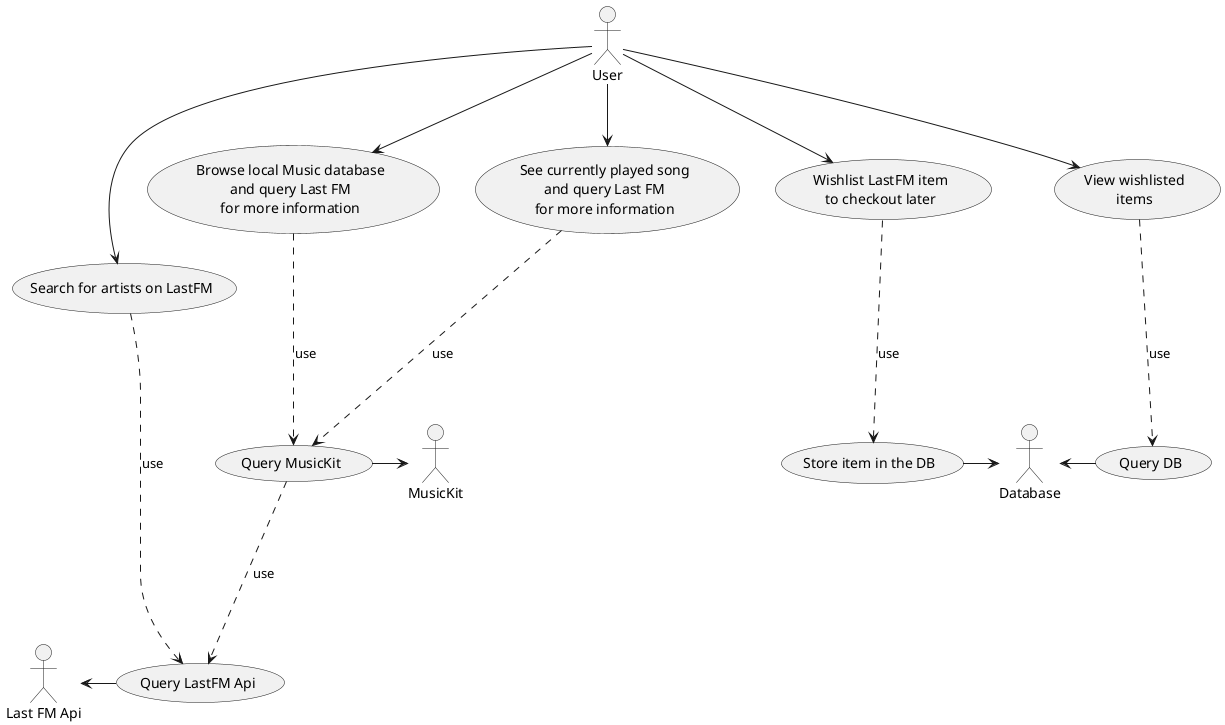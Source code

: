 @startuml
' actors
:Last FM Api: as lastfm
:User: as user
:Database: as db

' general cases
(Query LastFM Api) as (query_lastfm)
(Query MusicKit) as (query_mk)

' use cases
(Search for artists on LastFM) as (search)
(Browse local Music database\nand query Last FM\nfor more information) as (browse_local)
(See currently played song\nand query Last FM\nfor more information) as (lookup_current)
(Wishlist LastFM item\nto checkout later) as (wishlist)
(View wishlisted\nitems) as (view_wishlisted)
(Store item in the DB) as (save_db)
(Query DB) as (fetch_db)

' mk
(browse_local) .-down-> (query_mk) : use
(lookup_current) .-down-> (query_mk) : use

' last fm
(query_mk) .-down-> (query_lastfm) : use
(search) .-down-> (query_lastfm) : use

' db
(wishlist) .-down-> (save_db) : use
(view_wishlisted) .-down-> (fetch_db) : use

' actor connections
(query_lastfm) -left-> lastfm
(query_mk) -right-> MusicKit
(save_db) -right-> db
(fetch_db) -left-> db

user -down-> (search)
user -down-> (browse_local)
user -down-> (lookup_current)
user -down-> (wishlist)
user -down-> (view_wishlisted)

@enduml
